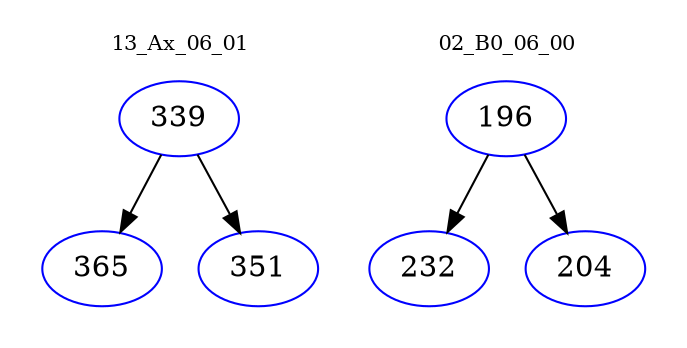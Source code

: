 digraph{
subgraph cluster_0 {
color = white
label = "13_Ax_06_01";
fontsize=10;
T0_339 [label="339", color="blue"]
T0_339 -> T0_365 [color="black"]
T0_365 [label="365", color="blue"]
T0_339 -> T0_351 [color="black"]
T0_351 [label="351", color="blue"]
}
subgraph cluster_1 {
color = white
label = "02_B0_06_00";
fontsize=10;
T1_196 [label="196", color="blue"]
T1_196 -> T1_232 [color="black"]
T1_232 [label="232", color="blue"]
T1_196 -> T1_204 [color="black"]
T1_204 [label="204", color="blue"]
}
}
